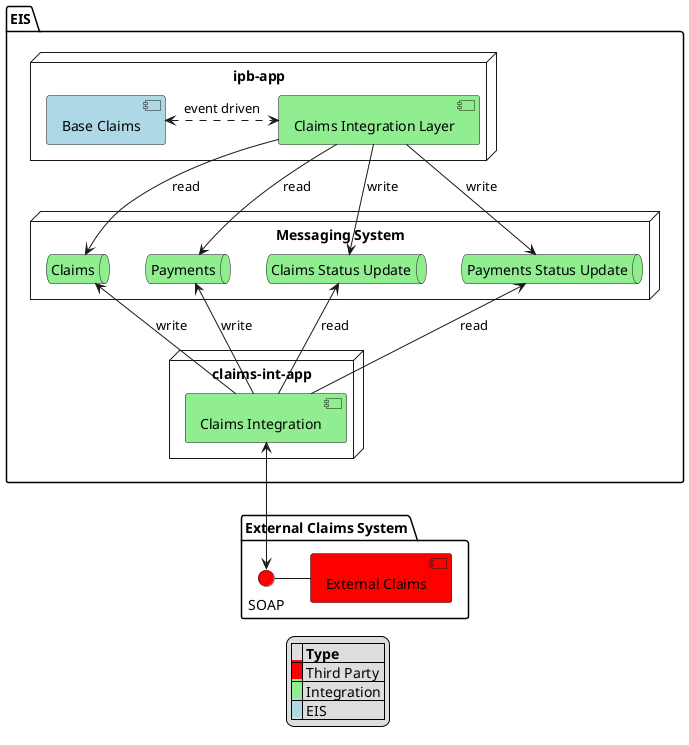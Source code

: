 @startuml

top to bottom direction

package "EIS" {
    node "claims-int-app" {
        [Claims Integration] as ci #lightgreen
    }
    node "ipb-app" {
        [Base Claims] as bcl #lightblue
        [Claims Integration Layer] as claims #lightgreen
        bcl <.> claims : event driven
    }

    node "Messaging System" {
        queue "Claims" as cq #lightgreen
        queue "Payments" as pq #lightgreen
        queue "Claims Status Update" as csupq #lightgreen
        queue "Payments Status Update" as psuq #lightgreen
    }

    claims --> cq : read
    cq <-- ci : write
    claims --> pq : read
    pq <-- ci : write
    claims --> csupq : write
    csupq <-- ci : read
    claims --> psuq : write
    psuq <-- ci : read
}

package "External Claims System" {
    interface SOAP #red
    [External Claims] as extcl #red

    SOAP - extcl
    ci <--> SOAP
}

legend
|= |= Type |
|<back:#red>   </back>| Third Party |
|<back:#lightgreen>   </back>| Integration |
|<back:#lightblue>   </back>| EIS |
endlegend

@enduml